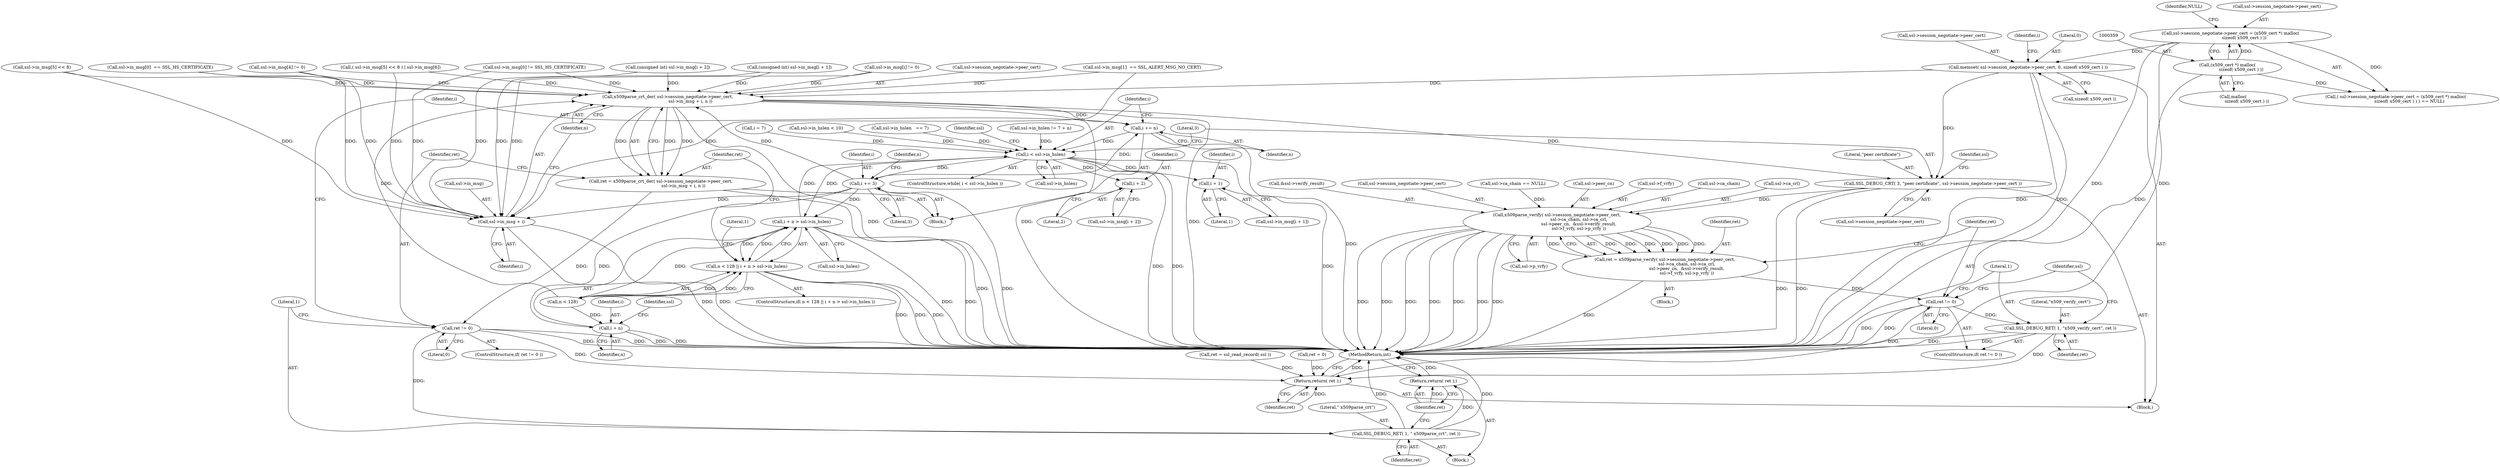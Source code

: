 digraph "0_polarssl_1922a4e6aade7b1d685af19d4d9339ddb5c02859@API" {
"1000373" [label="(Call,memset( ssl->session_negotiate->peer_cert, 0, sizeof( x509_cert ) ))"];
"1000352" [label="(Call,ssl->session_negotiate->peer_cert = (x509_cert *) malloc(\n                    sizeof( x509_cert ) ))"];
"1000358" [label="(Call,(x509_cert *) malloc(\n                    sizeof( x509_cert ) ))"];
"1000452" [label="(Call,x509parse_crt_der( ssl->session_negotiate->peer_cert,\n                                 ssl->in_msg + i, n ))"];
"1000450" [label="(Call,ret = x509parse_crt_der( ssl->session_negotiate->peer_cert,\n                                 ssl->in_msg + i, n ))"];
"1000465" [label="(Call,ret != 0)"];
"1000469" [label="(Call,SSL_DEBUG_RET( 1, \" x509parse_crt\", ret ))"];
"1000473" [label="(Return,return( ret );)"];
"1000552" [label="(Return,return( ret );)"];
"1000475" [label="(Call,i += n)"];
"1000386" [label="(Call,i < ssl->in_hslen)"];
"1000416" [label="(Call,i + 1)"];
"1000426" [label="(Call,i + 2)"];
"1000429" [label="(Call,i += 3)"];
"1000437" [label="(Call,i + n > ssl->in_hslen)"];
"1000433" [label="(Call,n < 128 || i + n > ssl->in_hslen)"];
"1000438" [label="(Call,i + n)"];
"1000458" [label="(Call,ssl->in_msg + i)"];
"1000478" [label="(Call,SSL_DEBUG_CRT( 3, \"peer certificate\", ssl->session_negotiate->peer_cert ))"];
"1000507" [label="(Call,x509parse_verify( ssl->session_negotiate->peer_cert,\n                                ssl->ca_chain, ssl->ca_crl,\n                                ssl->peer_cn,  &ssl->verify_result,\n                                ssl->f_vrfy, ssl->p_vrfy ))"];
"1000505" [label="(Call,ret = x509parse_verify( ssl->session_negotiate->peer_cert,\n                                ssl->ca_chain, ssl->ca_crl,\n                                ssl->peer_cn,  &ssl->verify_result,\n                                ssl->f_vrfy, ssl->p_vrfy ))"];
"1000533" [label="(Call,ret != 0)"];
"1000536" [label="(Call,SSL_DEBUG_RET( 1, \"x509_verify_cert\", ret ))"];
"1000494" [label="(Call,ssl->ca_chain == NULL)"];
"1000519" [label="(Call,ssl->peer_cn)"];
"1000382" [label="(Call,i = 7)"];
"1000453" [label="(Call,ssl->session_negotiate->peer_cert)"];
"1000391" [label="(Block,)"];
"1000477" [label="(Identifier,n)"];
"1000464" [label="(ControlStructure,if( ret != 0 ))"];
"1000469" [label="(Call,SSL_DEBUG_RET( 1, \" x509parse_crt\", ret ))"];
"1000533" [label="(Call,ret != 0)"];
"1000295" [label="(Call,ssl->in_msg[0] != SSL_HS_CERTIFICATE)"];
"1000475" [label="(Call,i += n)"];
"1000451" [label="(Identifier,ret)"];
"1000526" [label="(Call,ssl->f_vrfy)"];
"1000506" [label="(Identifier,ret)"];
"1000363" [label="(Identifier,NULL)"];
"1000383" [label="(Identifier,i)"];
"1000470" [label="(Literal,1)"];
"1000505" [label="(Call,ret = x509parse_verify( ssl->session_negotiate->peer_cert,\n                                ssl->ca_chain, ssl->ca_crl,\n                                ssl->peer_cn,  &ssl->verify_result,\n                                ssl->f_vrfy, ssl->p_vrfy ))"];
"1000492" [label="(Block,)"];
"1000352" [label="(Call,ssl->session_negotiate->peer_cert = (x509_cert *) malloc(\n                    sizeof( x509_cert ) ))"];
"1000532" [label="(ControlStructure,if( ret != 0 ))"];
"1000360" [label="(Call,malloc(\n                    sizeof( x509_cert ) ))"];
"1000330" [label="(Call,ssl->in_msg[4] != 0)"];
"1000104" [label="(Block,)"];
"1000433" [label="(Call,n < 128 || i + n > ssl->in_hslen)"];
"1000466" [label="(Identifier,ret)"];
"1000479" [label="(Literal,3)"];
"1000418" [label="(Literal,1)"];
"1000437" [label="(Call,i + n > ssl->in_hslen)"];
"1000513" [label="(Call,ssl->ca_chain)"];
"1000302" [label="(Call,ssl->in_hslen < 10)"];
"1000232" [label="(Call,ssl->in_hslen   == 7)"];
"1000435" [label="(Identifier,n)"];
"1000478" [label="(Call,SSL_DEBUG_CRT( 3, \"peer certificate\", ssl->session_negotiate->peer_cert ))"];
"1000422" [label="(Call,ssl->in_msg[i + 2])"];
"1000428" [label="(Literal,2)"];
"1000432" [label="(ControlStructure,if( n < 128 || i + n > ssl->in_hslen ))"];
"1000536" [label="(Call,SSL_DEBUG_RET( 1, \"x509_verify_cert\", ret ))"];
"1000434" [label="(Call,n < 128)"];
"1000459" [label="(Call,ssl->in_msg)"];
"1000450" [label="(Call,ret = x509parse_crt_der( ssl->session_negotiate->peer_cert,\n                                 ssl->in_msg + i, n ))"];
"1000546" [label="(Call,ret = 0)"];
"1000481" [label="(Call,ssl->session_negotiate->peer_cert)"];
"1000353" [label="(Call,ssl->session_negotiate->peer_cert)"];
"1000535" [label="(Literal,0)"];
"1000351" [label="(Call,( ssl->session_negotiate->peer_cert = (x509_cert *) malloc(\n                    sizeof( x509_cert ) ) ) == NULL)"];
"1000393" [label="(Call,ssl->in_msg[i] != 0)"];
"1000386" [label="(Call,i < ssl->in_hslen)"];
"1000430" [label="(Identifier,i)"];
"1000373" [label="(Call,memset( ssl->session_negotiate->peer_cert, 0, sizeof( x509_cert ) ))"];
"1000474" [label="(Identifier,ret)"];
"1000438" [label="(Call,i + n)"];
"1000140" [label="(Call,ret = ssl_read_record( ssl ))"];
"1000446" [label="(Literal,1)"];
"1000417" [label="(Identifier,i)"];
"1000385" [label="(ControlStructure,while( i < ssl->in_hslen ))"];
"1000529" [label="(Call,ssl->p_vrfy)"];
"1000463" [label="(Identifier,n)"];
"1000439" [label="(Identifier,i)"];
"1000507" [label="(Call,x509parse_verify( ssl->session_negotiate->peer_cert,\n                                ssl->ca_chain, ssl->ca_crl,\n                                ssl->peer_cn,  &ssl->verify_result,\n                                ssl->f_vrfy, ssl->p_vrfy ))"];
"1000244" [label="(Call,ssl->in_msg[0]  == SSL_HS_CERTIFICATE)"];
"1000315" [label="(Call,( ssl->in_msg[5] << 8 ) | ssl->in_msg[6])"];
"1000537" [label="(Literal,1)"];
"1000380" [label="(Call,sizeof( x509_cert ))"];
"1000426" [label="(Call,i + 2)"];
"1000396" [label="(Identifier,ssl)"];
"1000379" [label="(Literal,0)"];
"1000431" [label="(Literal,3)"];
"1000387" [label="(Identifier,i)"];
"1000190" [label="(Call,ssl->in_msg[1]  == SSL_ALERT_MSG_NO_CERT)"];
"1000516" [label="(Call,ssl->ca_crl)"];
"1000489" [label="(Identifier,ssl)"];
"1000442" [label="(Identifier,ssl)"];
"1000316" [label="(Call,ssl->in_msg[5] << 8)"];
"1000462" [label="(Identifier,i)"];
"1000429" [label="(Call,i += 3)"];
"1000468" [label="(Block,)"];
"1000420" [label="(Call,(unsigned int) ssl->in_msg[i + 2])"];
"1000452" [label="(Call,x509parse_crt_der( ssl->session_negotiate->peer_cert,\n                                 ssl->in_msg + i, n ))"];
"1000471" [label="(Literal,\" x509parse_crt\")"];
"1000476" [label="(Identifier,i)"];
"1000539" [label="(Identifier,ret)"];
"1000410" [label="(Call,(unsigned int) ssl->in_msg[i + 1])"];
"1000465" [label="(Call,ret != 0)"];
"1000554" [label="(MethodReturn,int)"];
"1000440" [label="(Identifier,n)"];
"1000534" [label="(Identifier,ret)"];
"1000480" [label="(Literal,\"peer certificate\")"];
"1000427" [label="(Identifier,i)"];
"1000553" [label="(Identifier,ret)"];
"1000388" [label="(Call,ssl->in_hslen)"];
"1000552" [label="(Return,return( ret );)"];
"1000522" [label="(Call,&ssl->verify_result)"];
"1000441" [label="(Call,ssl->in_hslen)"];
"1000467" [label="(Literal,0)"];
"1000358" [label="(Call,(x509_cert *) malloc(\n                    sizeof( x509_cert ) ))"];
"1000472" [label="(Identifier,ret)"];
"1000458" [label="(Call,ssl->in_msg + i)"];
"1000337" [label="(Call,ssl->in_hslen != 7 + n)"];
"1000543" [label="(Identifier,ssl)"];
"1000538" [label="(Literal,\"x509_verify_cert\")"];
"1000508" [label="(Call,ssl->session_negotiate->peer_cert)"];
"1000473" [label="(Return,return( ret );)"];
"1000416" [label="(Call,i + 1)"];
"1000412" [label="(Call,ssl->in_msg[i + 1])"];
"1000374" [label="(Call,ssl->session_negotiate->peer_cert)"];
"1000373" -> "1000104"  [label="AST: "];
"1000373" -> "1000380"  [label="CFG: "];
"1000374" -> "1000373"  [label="AST: "];
"1000379" -> "1000373"  [label="AST: "];
"1000380" -> "1000373"  [label="AST: "];
"1000383" -> "1000373"  [label="CFG: "];
"1000373" -> "1000554"  [label="DDG: "];
"1000373" -> "1000554"  [label="DDG: "];
"1000352" -> "1000373"  [label="DDG: "];
"1000373" -> "1000452"  [label="DDG: "];
"1000373" -> "1000478"  [label="DDG: "];
"1000352" -> "1000351"  [label="AST: "];
"1000352" -> "1000358"  [label="CFG: "];
"1000353" -> "1000352"  [label="AST: "];
"1000358" -> "1000352"  [label="AST: "];
"1000363" -> "1000352"  [label="CFG: "];
"1000352" -> "1000554"  [label="DDG: "];
"1000352" -> "1000554"  [label="DDG: "];
"1000352" -> "1000351"  [label="DDG: "];
"1000358" -> "1000352"  [label="DDG: "];
"1000358" -> "1000360"  [label="CFG: "];
"1000359" -> "1000358"  [label="AST: "];
"1000360" -> "1000358"  [label="AST: "];
"1000358" -> "1000554"  [label="DDG: "];
"1000358" -> "1000351"  [label="DDG: "];
"1000452" -> "1000450"  [label="AST: "];
"1000452" -> "1000463"  [label="CFG: "];
"1000453" -> "1000452"  [label="AST: "];
"1000458" -> "1000452"  [label="AST: "];
"1000463" -> "1000452"  [label="AST: "];
"1000450" -> "1000452"  [label="CFG: "];
"1000452" -> "1000554"  [label="DDG: "];
"1000452" -> "1000554"  [label="DDG: "];
"1000452" -> "1000554"  [label="DDG: "];
"1000452" -> "1000450"  [label="DDG: "];
"1000452" -> "1000450"  [label="DDG: "];
"1000452" -> "1000450"  [label="DDG: "];
"1000330" -> "1000452"  [label="DDG: "];
"1000393" -> "1000452"  [label="DDG: "];
"1000295" -> "1000452"  [label="DDG: "];
"1000410" -> "1000452"  [label="DDG: "];
"1000315" -> "1000452"  [label="DDG: "];
"1000316" -> "1000452"  [label="DDG: "];
"1000190" -> "1000452"  [label="DDG: "];
"1000420" -> "1000452"  [label="DDG: "];
"1000244" -> "1000452"  [label="DDG: "];
"1000429" -> "1000452"  [label="DDG: "];
"1000434" -> "1000452"  [label="DDG: "];
"1000452" -> "1000475"  [label="DDG: "];
"1000452" -> "1000478"  [label="DDG: "];
"1000450" -> "1000391"  [label="AST: "];
"1000451" -> "1000450"  [label="AST: "];
"1000466" -> "1000450"  [label="CFG: "];
"1000450" -> "1000554"  [label="DDG: "];
"1000450" -> "1000465"  [label="DDG: "];
"1000465" -> "1000464"  [label="AST: "];
"1000465" -> "1000467"  [label="CFG: "];
"1000466" -> "1000465"  [label="AST: "];
"1000467" -> "1000465"  [label="AST: "];
"1000470" -> "1000465"  [label="CFG: "];
"1000476" -> "1000465"  [label="CFG: "];
"1000465" -> "1000554"  [label="DDG: "];
"1000465" -> "1000554"  [label="DDG: "];
"1000465" -> "1000469"  [label="DDG: "];
"1000465" -> "1000552"  [label="DDG: "];
"1000469" -> "1000468"  [label="AST: "];
"1000469" -> "1000472"  [label="CFG: "];
"1000470" -> "1000469"  [label="AST: "];
"1000471" -> "1000469"  [label="AST: "];
"1000472" -> "1000469"  [label="AST: "];
"1000474" -> "1000469"  [label="CFG: "];
"1000469" -> "1000554"  [label="DDG: "];
"1000469" -> "1000554"  [label="DDG: "];
"1000469" -> "1000473"  [label="DDG: "];
"1000473" -> "1000468"  [label="AST: "];
"1000473" -> "1000474"  [label="CFG: "];
"1000474" -> "1000473"  [label="AST: "];
"1000554" -> "1000473"  [label="CFG: "];
"1000473" -> "1000554"  [label="DDG: "];
"1000474" -> "1000473"  [label="DDG: "];
"1000552" -> "1000104"  [label="AST: "];
"1000552" -> "1000553"  [label="CFG: "];
"1000553" -> "1000552"  [label="AST: "];
"1000554" -> "1000552"  [label="CFG: "];
"1000552" -> "1000554"  [label="DDG: "];
"1000553" -> "1000552"  [label="DDG: "];
"1000140" -> "1000552"  [label="DDG: "];
"1000533" -> "1000552"  [label="DDG: "];
"1000546" -> "1000552"  [label="DDG: "];
"1000536" -> "1000552"  [label="DDG: "];
"1000475" -> "1000391"  [label="AST: "];
"1000475" -> "1000477"  [label="CFG: "];
"1000476" -> "1000475"  [label="AST: "];
"1000477" -> "1000475"  [label="AST: "];
"1000387" -> "1000475"  [label="CFG: "];
"1000475" -> "1000554"  [label="DDG: "];
"1000475" -> "1000386"  [label="DDG: "];
"1000429" -> "1000475"  [label="DDG: "];
"1000386" -> "1000385"  [label="AST: "];
"1000386" -> "1000388"  [label="CFG: "];
"1000387" -> "1000386"  [label="AST: "];
"1000388" -> "1000386"  [label="AST: "];
"1000396" -> "1000386"  [label="CFG: "];
"1000479" -> "1000386"  [label="CFG: "];
"1000386" -> "1000554"  [label="DDG: "];
"1000386" -> "1000554"  [label="DDG: "];
"1000386" -> "1000554"  [label="DDG: "];
"1000382" -> "1000386"  [label="DDG: "];
"1000232" -> "1000386"  [label="DDG: "];
"1000302" -> "1000386"  [label="DDG: "];
"1000337" -> "1000386"  [label="DDG: "];
"1000437" -> "1000386"  [label="DDG: "];
"1000386" -> "1000416"  [label="DDG: "];
"1000386" -> "1000426"  [label="DDG: "];
"1000386" -> "1000429"  [label="DDG: "];
"1000386" -> "1000437"  [label="DDG: "];
"1000416" -> "1000412"  [label="AST: "];
"1000416" -> "1000418"  [label="CFG: "];
"1000417" -> "1000416"  [label="AST: "];
"1000418" -> "1000416"  [label="AST: "];
"1000412" -> "1000416"  [label="CFG: "];
"1000426" -> "1000422"  [label="AST: "];
"1000426" -> "1000428"  [label="CFG: "];
"1000427" -> "1000426"  [label="AST: "];
"1000428" -> "1000426"  [label="AST: "];
"1000422" -> "1000426"  [label="CFG: "];
"1000429" -> "1000391"  [label="AST: "];
"1000429" -> "1000431"  [label="CFG: "];
"1000430" -> "1000429"  [label="AST: "];
"1000431" -> "1000429"  [label="AST: "];
"1000435" -> "1000429"  [label="CFG: "];
"1000429" -> "1000554"  [label="DDG: "];
"1000429" -> "1000437"  [label="DDG: "];
"1000429" -> "1000438"  [label="DDG: "];
"1000429" -> "1000458"  [label="DDG: "];
"1000437" -> "1000433"  [label="AST: "];
"1000437" -> "1000441"  [label="CFG: "];
"1000438" -> "1000437"  [label="AST: "];
"1000441" -> "1000437"  [label="AST: "];
"1000433" -> "1000437"  [label="CFG: "];
"1000437" -> "1000554"  [label="DDG: "];
"1000437" -> "1000554"  [label="DDG: "];
"1000437" -> "1000433"  [label="DDG: "];
"1000437" -> "1000433"  [label="DDG: "];
"1000434" -> "1000437"  [label="DDG: "];
"1000433" -> "1000432"  [label="AST: "];
"1000433" -> "1000434"  [label="CFG: "];
"1000434" -> "1000433"  [label="AST: "];
"1000446" -> "1000433"  [label="CFG: "];
"1000451" -> "1000433"  [label="CFG: "];
"1000433" -> "1000554"  [label="DDG: "];
"1000433" -> "1000554"  [label="DDG: "];
"1000433" -> "1000554"  [label="DDG: "];
"1000434" -> "1000433"  [label="DDG: "];
"1000434" -> "1000433"  [label="DDG: "];
"1000438" -> "1000440"  [label="CFG: "];
"1000439" -> "1000438"  [label="AST: "];
"1000440" -> "1000438"  [label="AST: "];
"1000442" -> "1000438"  [label="CFG: "];
"1000438" -> "1000554"  [label="DDG: "];
"1000438" -> "1000554"  [label="DDG: "];
"1000434" -> "1000438"  [label="DDG: "];
"1000458" -> "1000462"  [label="CFG: "];
"1000459" -> "1000458"  [label="AST: "];
"1000462" -> "1000458"  [label="AST: "];
"1000463" -> "1000458"  [label="CFG: "];
"1000458" -> "1000554"  [label="DDG: "];
"1000458" -> "1000554"  [label="DDG: "];
"1000330" -> "1000458"  [label="DDG: "];
"1000393" -> "1000458"  [label="DDG: "];
"1000295" -> "1000458"  [label="DDG: "];
"1000410" -> "1000458"  [label="DDG: "];
"1000315" -> "1000458"  [label="DDG: "];
"1000316" -> "1000458"  [label="DDG: "];
"1000190" -> "1000458"  [label="DDG: "];
"1000420" -> "1000458"  [label="DDG: "];
"1000244" -> "1000458"  [label="DDG: "];
"1000478" -> "1000104"  [label="AST: "];
"1000478" -> "1000481"  [label="CFG: "];
"1000479" -> "1000478"  [label="AST: "];
"1000480" -> "1000478"  [label="AST: "];
"1000481" -> "1000478"  [label="AST: "];
"1000489" -> "1000478"  [label="CFG: "];
"1000478" -> "1000554"  [label="DDG: "];
"1000478" -> "1000554"  [label="DDG: "];
"1000478" -> "1000507"  [label="DDG: "];
"1000507" -> "1000505"  [label="AST: "];
"1000507" -> "1000529"  [label="CFG: "];
"1000508" -> "1000507"  [label="AST: "];
"1000513" -> "1000507"  [label="AST: "];
"1000516" -> "1000507"  [label="AST: "];
"1000519" -> "1000507"  [label="AST: "];
"1000522" -> "1000507"  [label="AST: "];
"1000526" -> "1000507"  [label="AST: "];
"1000529" -> "1000507"  [label="AST: "];
"1000505" -> "1000507"  [label="CFG: "];
"1000507" -> "1000554"  [label="DDG: "];
"1000507" -> "1000554"  [label="DDG: "];
"1000507" -> "1000554"  [label="DDG: "];
"1000507" -> "1000554"  [label="DDG: "];
"1000507" -> "1000554"  [label="DDG: "];
"1000507" -> "1000554"  [label="DDG: "];
"1000507" -> "1000554"  [label="DDG: "];
"1000507" -> "1000505"  [label="DDG: "];
"1000507" -> "1000505"  [label="DDG: "];
"1000507" -> "1000505"  [label="DDG: "];
"1000507" -> "1000505"  [label="DDG: "];
"1000507" -> "1000505"  [label="DDG: "];
"1000507" -> "1000505"  [label="DDG: "];
"1000507" -> "1000505"  [label="DDG: "];
"1000494" -> "1000507"  [label="DDG: "];
"1000505" -> "1000492"  [label="AST: "];
"1000506" -> "1000505"  [label="AST: "];
"1000534" -> "1000505"  [label="CFG: "];
"1000505" -> "1000554"  [label="DDG: "];
"1000505" -> "1000533"  [label="DDG: "];
"1000533" -> "1000532"  [label="AST: "];
"1000533" -> "1000535"  [label="CFG: "];
"1000534" -> "1000533"  [label="AST: "];
"1000535" -> "1000533"  [label="AST: "];
"1000537" -> "1000533"  [label="CFG: "];
"1000543" -> "1000533"  [label="CFG: "];
"1000533" -> "1000554"  [label="DDG: "];
"1000533" -> "1000554"  [label="DDG: "];
"1000533" -> "1000536"  [label="DDG: "];
"1000536" -> "1000532"  [label="AST: "];
"1000536" -> "1000539"  [label="CFG: "];
"1000537" -> "1000536"  [label="AST: "];
"1000538" -> "1000536"  [label="AST: "];
"1000539" -> "1000536"  [label="AST: "];
"1000543" -> "1000536"  [label="CFG: "];
"1000536" -> "1000554"  [label="DDG: "];
"1000536" -> "1000554"  [label="DDG: "];
}
